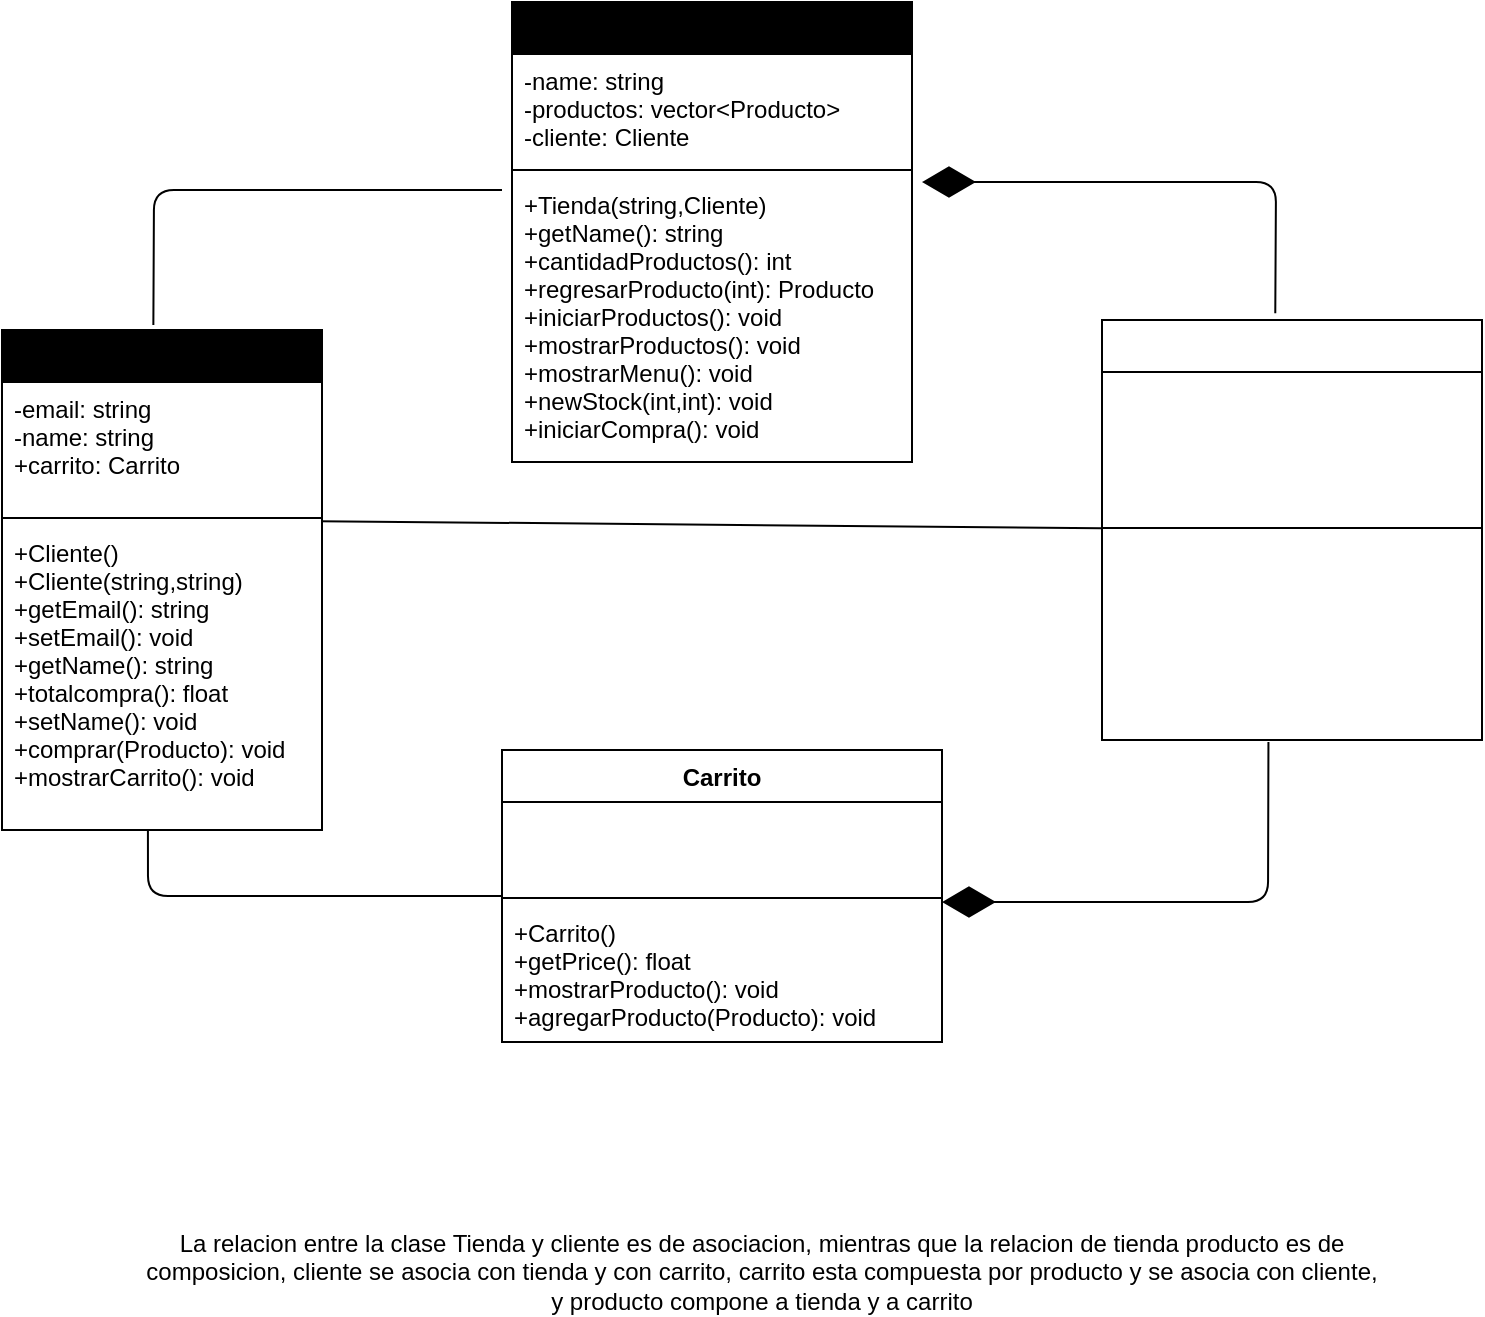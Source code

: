 <mxfile>
    <diagram id="WOYipKRi0m7oIhyhp9PO" name="Página-1">
        <mxGraphModel dx="1149" dy="526" grid="1" gridSize="10" guides="1" tooltips="1" connect="1" arrows="1" fold="1" page="1" pageScale="1" pageWidth="850" pageHeight="1100" background="#ffffff" math="0" shadow="0">
            <root>
                <mxCell id="0"/>
                <mxCell id="1" parent="0"/>
                <mxCell id="31" style="edgeStyle=none;html=1;entryX=0.456;entryY=1.001;entryDx=0;entryDy=0;entryPerimeter=0;strokeColor=#000000;endArrow=none;endFill=0;" parent="1" source="2" target="18" edge="1">
                    <mxGeometry relative="1" as="geometry">
                        <Array as="points">
                            <mxPoint x="143" y="477"/>
                        </Array>
                    </mxGeometry>
                </mxCell>
                <mxCell id="2" value="Carrito" style="swimlane;fontStyle=1;align=center;verticalAlign=top;childLayout=stackLayout;horizontal=1;startSize=26;horizontalStack=0;resizeParent=1;resizeParentMax=0;resizeLast=0;collapsible=1;marginBottom=0;swimlaneFillColor=default;gradientColor=none;" parent="1" vertex="1">
                    <mxGeometry x="320" y="404" width="220" height="146" as="geometry"/>
                </mxCell>
                <mxCell id="3" value="+inven: vector&lt;Producto&gt;&#10;+price: float" style="text;strokeColor=none;fillColor=none;align=left;verticalAlign=top;spacingLeft=4;spacingRight=4;overflow=hidden;rotatable=0;points=[[0,0.5],[1,0.5]];portConstraint=eastwest;labelBackgroundColor=none;labelBorderColor=none;fontColor=#FFFFFF;" parent="2" vertex="1">
                    <mxGeometry y="26" width="220" height="44" as="geometry"/>
                </mxCell>
                <mxCell id="4" value="" style="line;strokeWidth=1;fillColor=none;align=left;verticalAlign=middle;spacingTop=-1;spacingLeft=3;spacingRight=3;rotatable=0;labelPosition=right;points=[];portConstraint=eastwest;" parent="2" vertex="1">
                    <mxGeometry y="70" width="220" height="8" as="geometry"/>
                </mxCell>
                <mxCell id="5" value="+Carrito()&#10;+getPrice(): float&#10;+mostrarProducto(): void&#10;+agregarProducto(Producto): void" style="text;strokeColor=none;fillColor=none;align=left;verticalAlign=top;spacingLeft=4;spacingRight=4;overflow=hidden;rotatable=0;points=[[0,0.5],[1,0.5]];portConstraint=eastwest;" parent="2" vertex="1">
                    <mxGeometry y="78" width="220" height="68" as="geometry"/>
                </mxCell>
                <mxCell id="37" style="edgeStyle=none;html=1;entryX=0.99;entryY=-0.016;entryDx=0;entryDy=0;entryPerimeter=0;strokeColor=#000000;endArrow=none;endFill=0;" parent="1" source="6" target="18" edge="1">
                    <mxGeometry relative="1" as="geometry"/>
                </mxCell>
                <mxCell id="6" value="Producto" style="swimlane;fontStyle=1;align=center;verticalAlign=top;childLayout=stackLayout;horizontal=1;startSize=26;horizontalStack=0;resizeParent=1;resizeParentMax=0;resizeLast=0;collapsible=1;marginBottom=0;labelBackgroundColor=none;labelBorderColor=none;fontColor=#FFFFFF;gradientColor=none;swimlaneFillColor=default;" parent="1" vertex="1">
                    <mxGeometry x="620" y="189" width="190" height="210" as="geometry">
                        <mxRectangle x="540" y="210" width="90" height="26" as="alternateBounds"/>
                    </mxGeometry>
                </mxCell>
                <mxCell id="7" value="-id: string&#10;-name: string&#10;-price: float&#10;+stock: int" style="text;strokeColor=none;fillColor=none;align=left;verticalAlign=top;spacingLeft=4;spacingRight=4;overflow=hidden;rotatable=0;points=[[0,0.5],[1,0.5]];portConstraint=eastwest;labelBackgroundColor=none;labelBorderColor=none;fontColor=#FFFFFF;" parent="6" vertex="1">
                    <mxGeometry y="26" width="190" height="74" as="geometry"/>
                </mxCell>
                <mxCell id="8" value="" style="line;strokeWidth=1;fillColor=none;align=left;verticalAlign=middle;spacingTop=-1;spacingLeft=3;spacingRight=3;rotatable=0;labelPosition=right;points=[];portConstraint=eastwest;labelBackgroundColor=none;labelBorderColor=none;fontColor=#FFFFFF;" parent="6" vertex="1">
                    <mxGeometry y="100" width="190" height="8" as="geometry"/>
                </mxCell>
                <mxCell id="9" value="+Producto(string,string,float,int)&#10;+getNombre(): string&#10;+getId(): string&#10;+getPrice(): float&#10;+getStock(): int&#10;+setStock(int): void" style="text;strokeColor=none;fillColor=none;align=left;verticalAlign=top;spacingLeft=4;spacingRight=4;overflow=hidden;rotatable=0;points=[[0,0.5],[1,0.5]];portConstraint=eastwest;labelBackgroundColor=none;labelBorderColor=none;fontColor=#FFFFFF;" parent="6" vertex="1">
                    <mxGeometry y="108" width="190" height="102" as="geometry"/>
                </mxCell>
                <mxCell id="34" style="edgeStyle=none;html=1;entryX=0.473;entryY=-0.01;entryDx=0;entryDy=0;entryPerimeter=0;endArrow=none;endFill=0;strokeColor=#000000;" parent="1" target="15" edge="1">
                    <mxGeometry relative="1" as="geometry">
                        <Array as="points">
                            <mxPoint x="146" y="124"/>
                        </Array>
                        <mxPoint x="320" y="124" as="sourcePoint"/>
                    </mxGeometry>
                </mxCell>
                <mxCell id="11" value="Tienda" style="swimlane;fontStyle=1;align=center;verticalAlign=top;childLayout=stackLayout;horizontal=1;startSize=26;horizontalStack=0;resizeParent=1;resizeParentMax=0;resizeLast=0;collapsible=1;marginBottom=0;fillColor=#000000;swimlaneFillColor=default;" parent="1" vertex="1">
                    <mxGeometry x="325" y="30" width="200" height="230" as="geometry"/>
                </mxCell>
                <mxCell id="12" value="-name: string&#10;-productos: vector&lt;Producto&gt;&#10;-cliente: Cliente" style="text;strokeColor=none;fillColor=none;align=left;verticalAlign=top;spacingLeft=4;spacingRight=4;overflow=hidden;rotatable=0;points=[[0,0.5],[1,0.5]];portConstraint=eastwest;" parent="11" vertex="1">
                    <mxGeometry y="26" width="200" height="54" as="geometry"/>
                </mxCell>
                <mxCell id="13" value="" style="line;strokeWidth=1;fillColor=none;align=left;verticalAlign=middle;spacingTop=-1;spacingLeft=3;spacingRight=3;rotatable=0;labelPosition=right;points=[];portConstraint=eastwest;" parent="11" vertex="1">
                    <mxGeometry y="80" width="200" height="8" as="geometry"/>
                </mxCell>
                <mxCell id="14" value="+Tienda(string,Cliente)&#10;+getName(): string&#10;+cantidadProductos(): int&#10;+regresarProducto(int): Producto&#10;+iniciarProductos(): void&#10;+mostrarProductos(): void&#10;+mostrarMenu(): void&#10;+newStock(int,int): void&#10;+iniciarCompra(): void" style="text;strokeColor=none;fillColor=none;align=left;verticalAlign=top;spacingLeft=4;spacingRight=4;overflow=hidden;rotatable=0;points=[[0,0.5],[1,0.5]];portConstraint=eastwest;" parent="11" vertex="1">
                    <mxGeometry y="88" width="200" height="142" as="geometry"/>
                </mxCell>
                <mxCell id="15" value="Cliente" style="swimlane;fontStyle=1;align=center;verticalAlign=top;childLayout=stackLayout;horizontal=1;startSize=26;horizontalStack=0;resizeParent=1;resizeParentMax=0;resizeLast=0;collapsible=1;marginBottom=0;fillColor=#000000;swimlaneFillColor=default;" parent="1" vertex="1">
                    <mxGeometry x="70" y="194" width="160" height="250" as="geometry"/>
                </mxCell>
                <mxCell id="16" value="-email: string&#10;-name: string&#10;+carrito: Carrito" style="text;strokeColor=none;fillColor=none;align=left;verticalAlign=top;spacingLeft=4;spacingRight=4;overflow=hidden;rotatable=0;points=[[0,0.5],[1,0.5]];portConstraint=eastwest;" parent="15" vertex="1">
                    <mxGeometry y="26" width="160" height="64" as="geometry"/>
                </mxCell>
                <mxCell id="17" value="" style="line;strokeWidth=1;fillColor=none;align=left;verticalAlign=middle;spacingTop=-1;spacingLeft=3;spacingRight=3;rotatable=0;labelPosition=right;points=[];portConstraint=eastwest;" parent="15" vertex="1">
                    <mxGeometry y="90" width="160" height="8" as="geometry"/>
                </mxCell>
                <mxCell id="18" value="+Cliente()&#10;+Cliente(string,string)&#10;+getEmail(): string&#10;+setEmail(): void&#10;+getName(): string&#10;+totalcompra(): float&#10;+setName(): void&#10;+comprar(Producto): void&#10;+mostrarCarrito(): void" style="text;strokeColor=none;fillColor=none;align=left;verticalAlign=top;spacingLeft=4;spacingRight=4;overflow=hidden;rotatable=0;points=[[0,0.5],[1,0.5]];portConstraint=eastwest;" parent="15" vertex="1">
                    <mxGeometry y="98" width="160" height="152" as="geometry"/>
                </mxCell>
                <mxCell id="32" value="" style="endArrow=diamondThin;endFill=1;endSize=24;html=1;strokeColor=#000000;exitX=0.438;exitY=1.01;exitDx=0;exitDy=0;exitPerimeter=0;entryX=1;entryY=0.75;entryDx=0;entryDy=0;entryPerimeter=0;" parent="1" source="9" target="4" edge="1">
                    <mxGeometry width="160" relative="1" as="geometry">
                        <mxPoint x="560" y="460" as="sourcePoint"/>
                        <mxPoint x="720" y="460" as="targetPoint"/>
                        <Array as="points">
                            <mxPoint x="703" y="480"/>
                        </Array>
                    </mxGeometry>
                </mxCell>
                <mxCell id="35" value="&lt;font color=&quot;#000000&quot;&gt;La relacion entre la clase Tienda y cliente es de asociacion, mientras que la relacion de tienda producto es de composicion, cliente se asocia con tienda y con carrito, carrito esta compuesta por producto y se asocia con cliente, y producto compone a tienda y a carrito&lt;/font&gt;" style="text;html=1;align=center;verticalAlign=middle;whiteSpace=wrap;rounded=0;" parent="1" vertex="1">
                    <mxGeometry x="140" y="650" width="620" height="30" as="geometry"/>
                </mxCell>
                <mxCell id="36" value="" style="endArrow=diamondThin;endFill=1;endSize=24;html=1;fontColor=#000000;strokeColor=#000000;exitX=0.456;exitY=-0.016;exitDx=0;exitDy=0;exitPerimeter=0;" parent="1" source="6" edge="1">
                    <mxGeometry width="160" relative="1" as="geometry">
                        <mxPoint x="560" y="110" as="sourcePoint"/>
                        <mxPoint x="530" y="120" as="targetPoint"/>
                        <Array as="points">
                            <mxPoint x="707" y="120"/>
                        </Array>
                    </mxGeometry>
                </mxCell>
            </root>
        </mxGraphModel>
    </diagram>
</mxfile>